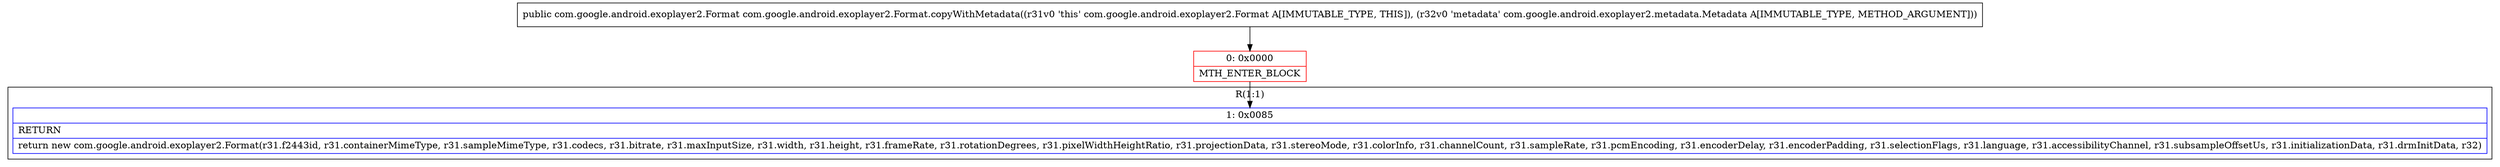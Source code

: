 digraph "CFG forcom.google.android.exoplayer2.Format.copyWithMetadata(Lcom\/google\/android\/exoplayer2\/metadata\/Metadata;)Lcom\/google\/android\/exoplayer2\/Format;" {
subgraph cluster_Region_717340109 {
label = "R(1:1)";
node [shape=record,color=blue];
Node_1 [shape=record,label="{1\:\ 0x0085|RETURN\l|return new com.google.android.exoplayer2.Format(r31.f2443id, r31.containerMimeType, r31.sampleMimeType, r31.codecs, r31.bitrate, r31.maxInputSize, r31.width, r31.height, r31.frameRate, r31.rotationDegrees, r31.pixelWidthHeightRatio, r31.projectionData, r31.stereoMode, r31.colorInfo, r31.channelCount, r31.sampleRate, r31.pcmEncoding, r31.encoderDelay, r31.encoderPadding, r31.selectionFlags, r31.language, r31.accessibilityChannel, r31.subsampleOffsetUs, r31.initializationData, r31.drmInitData, r32)\l}"];
}
Node_0 [shape=record,color=red,label="{0\:\ 0x0000|MTH_ENTER_BLOCK\l}"];
MethodNode[shape=record,label="{public com.google.android.exoplayer2.Format com.google.android.exoplayer2.Format.copyWithMetadata((r31v0 'this' com.google.android.exoplayer2.Format A[IMMUTABLE_TYPE, THIS]), (r32v0 'metadata' com.google.android.exoplayer2.metadata.Metadata A[IMMUTABLE_TYPE, METHOD_ARGUMENT])) }"];
MethodNode -> Node_0;
Node_0 -> Node_1;
}

